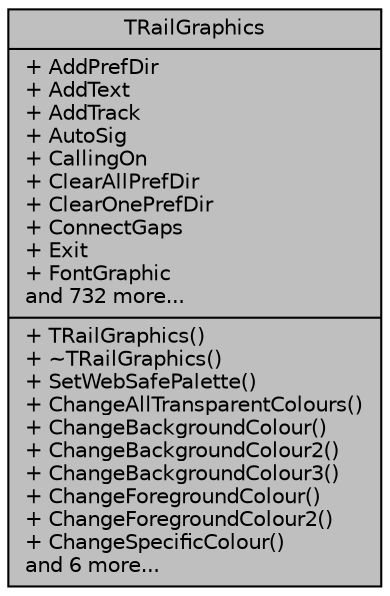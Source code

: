 digraph "TRailGraphics"
{
 // INTERACTIVE_SVG=YES
 // LATEX_PDF_SIZE
  edge [fontname="Helvetica",fontsize="10",labelfontname="Helvetica",labelfontsize="10"];
  node [fontname="Helvetica",fontsize="10",shape=record];
  Node1 [label="{TRailGraphics\n|+ AddPrefDir\l+ AddText\l+ AddTrack\l+ AutoSig\l+ CallingOn\l+ ClearAllPrefDir\l+ ClearOnePrefDir\l+ ConnectGaps\l+ Exit\l+ FontGraphic\land 732 more...\l|+ TRailGraphics()\l+ ~TRailGraphics()\l+ SetWebSafePalette()\l+ ChangeAllTransparentColours()\l+ ChangeBackgroundColour()\l+ ChangeBackgroundColour2()\l+ ChangeBackgroundColour3()\l+ ChangeForegroundColour()\l+ ChangeForegroundColour2()\l+ ChangeSpecificColour()\land 6 more...\l}",height=0.2,width=0.4,color="black", fillcolor="grey75", style="filled", fontcolor="black",tooltip="Handles graphic data & functions, single object defined."];
}
